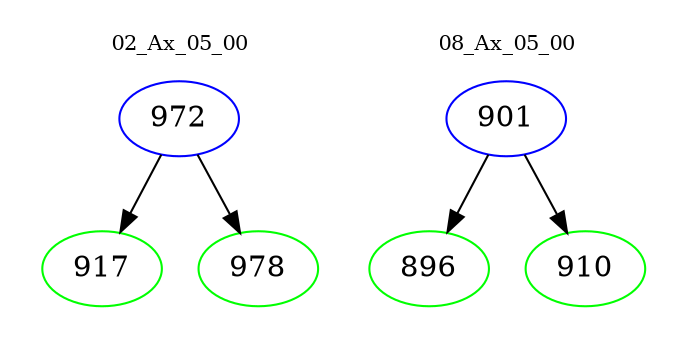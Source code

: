 digraph{
subgraph cluster_0 {
color = white
label = "02_Ax_05_00";
fontsize=10;
T0_972 [label="972", color="blue"]
T0_972 -> T0_917 [color="black"]
T0_917 [label="917", color="green"]
T0_972 -> T0_978 [color="black"]
T0_978 [label="978", color="green"]
}
subgraph cluster_1 {
color = white
label = "08_Ax_05_00";
fontsize=10;
T1_901 [label="901", color="blue"]
T1_901 -> T1_896 [color="black"]
T1_896 [label="896", color="green"]
T1_901 -> T1_910 [color="black"]
T1_910 [label="910", color="green"]
}
}
